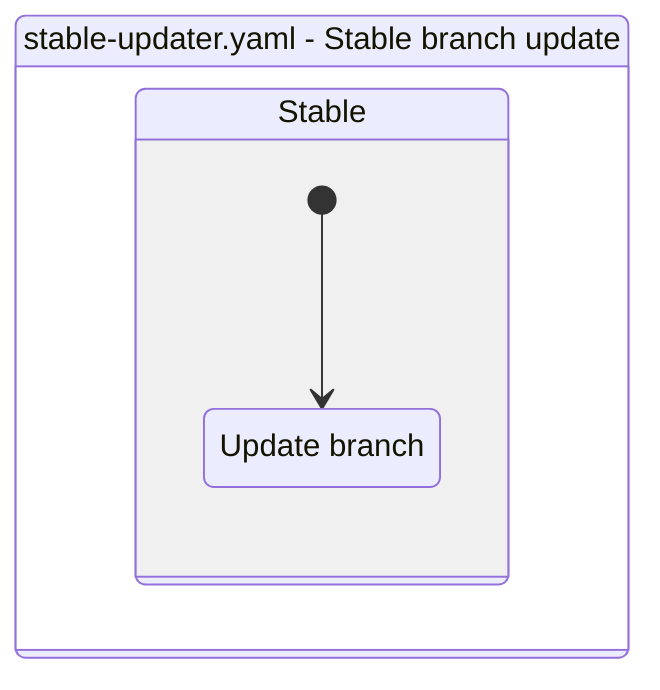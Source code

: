 stateDiagram-v2
    workflow : stable-updater.yaml - Stable branch update
    state workflow {
        stable: Stable
        state stable {
            [*] --> step1stable
            step1stable : Update branch
        }
    }